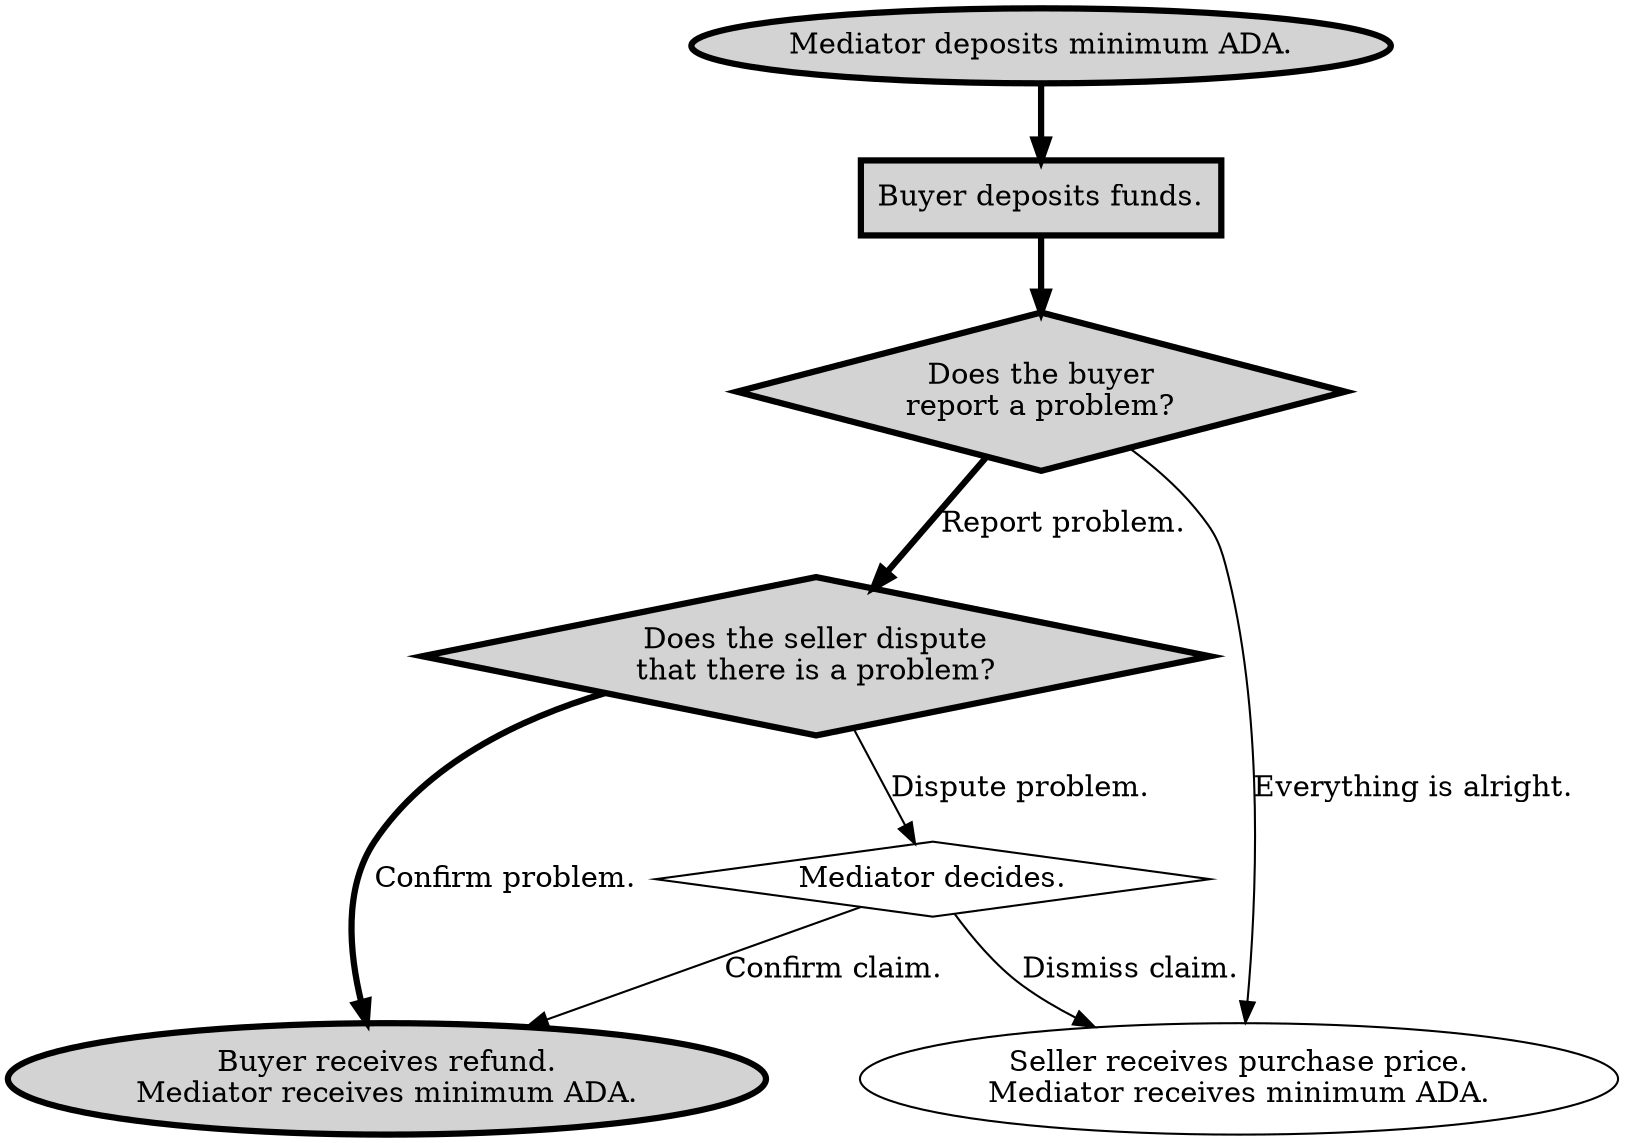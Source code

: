 digraph escrow {

minAda [shape=oval, label="Mediator deposits minimum ADA.", penwidth=3, style=filled, fillcolor=lightgray]

deposit [shape=rectangle, label="Buyer deposits funds.", penwidth=3, style=filled, fillcolor=lightgray]

problem [shape=diamond, label="Does the buyer\nreport a problem?", penwidth=3, style=filled, fillcolor=lightgray]

dispute [shape=diamond, label="Does the seller dispute\nthat there is a problem?", penwidth=3, style=filled, fillcolor=lightgray]

mediate [shape=diamond, label="Mediator decides."]

sale [shape=oval, label="Seller receives purchase price.\nMediator receives minimum ADA."]

refund [shape=oval, label="Buyer receives refund.\nMediator receives minimum ADA.", penwidth=3, style=filled, fillcolor=lightgray]

minAda -> deposit [penwidth=3]

deposit -> problem [penwidth=3]

problem -> sale [label="Everything is alright."]

problem -> dispute [label="Report problem.", penwidth=3]

dispute -> refund [label="Confirm problem.", penwidth=3]

dispute -> mediate [label="Dispute problem."]

mediate -> sale [label="Dismiss claim."]

mediate -> refund [label="Confirm claim."]

}
